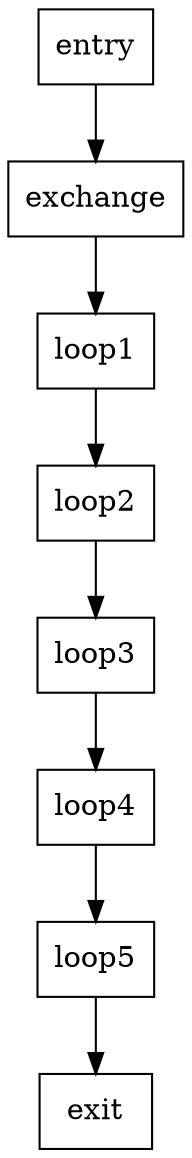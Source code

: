 digraph {
    node [shape=record];
    "entry" [label="entry"];
    "exchange" [label="exchange"];
    "loop1" [label="loop1"];
    "loop2" [label="loop2"];
    "loop3" [label="loop3"];
    "loop4" [label="loop4"];
    "loop5" [label="loop5"];
    "exit" [label="exit"];
    "entry" -> "exchange";
    "exchange" -> "loop1";
    "loop1" -> "loop2";
    "loop2" -> "loop3";
    "loop3" -> "loop4";
    "loop4" -> "loop5";
    "loop5" -> "exit";
}